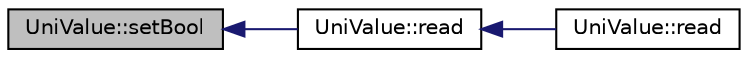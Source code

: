 digraph "UniValue::setBool"
{
  edge [fontname="Helvetica",fontsize="10",labelfontname="Helvetica",labelfontsize="10"];
  node [fontname="Helvetica",fontsize="10",shape=record];
  rankdir="LR";
  Node131 [label="UniValue::setBool",height=0.2,width=0.4,color="black", fillcolor="grey75", style="filled", fontcolor="black"];
  Node131 -> Node132 [dir="back",color="midnightblue",fontsize="10",style="solid",fontname="Helvetica"];
  Node132 [label="UniValue::read",height=0.2,width=0.4,color="black", fillcolor="white", style="filled",URL="$class_uni_value.html#a7a2b0e2861c456dc4966e5793453736d"];
  Node132 -> Node133 [dir="back",color="midnightblue",fontsize="10",style="solid",fontname="Helvetica"];
  Node133 [label="UniValue::read",height=0.2,width=0.4,color="black", fillcolor="white", style="filled",URL="$class_uni_value.html#aedc51fc46ef1c5c3e60bf1a9219bbdc8"];
}
